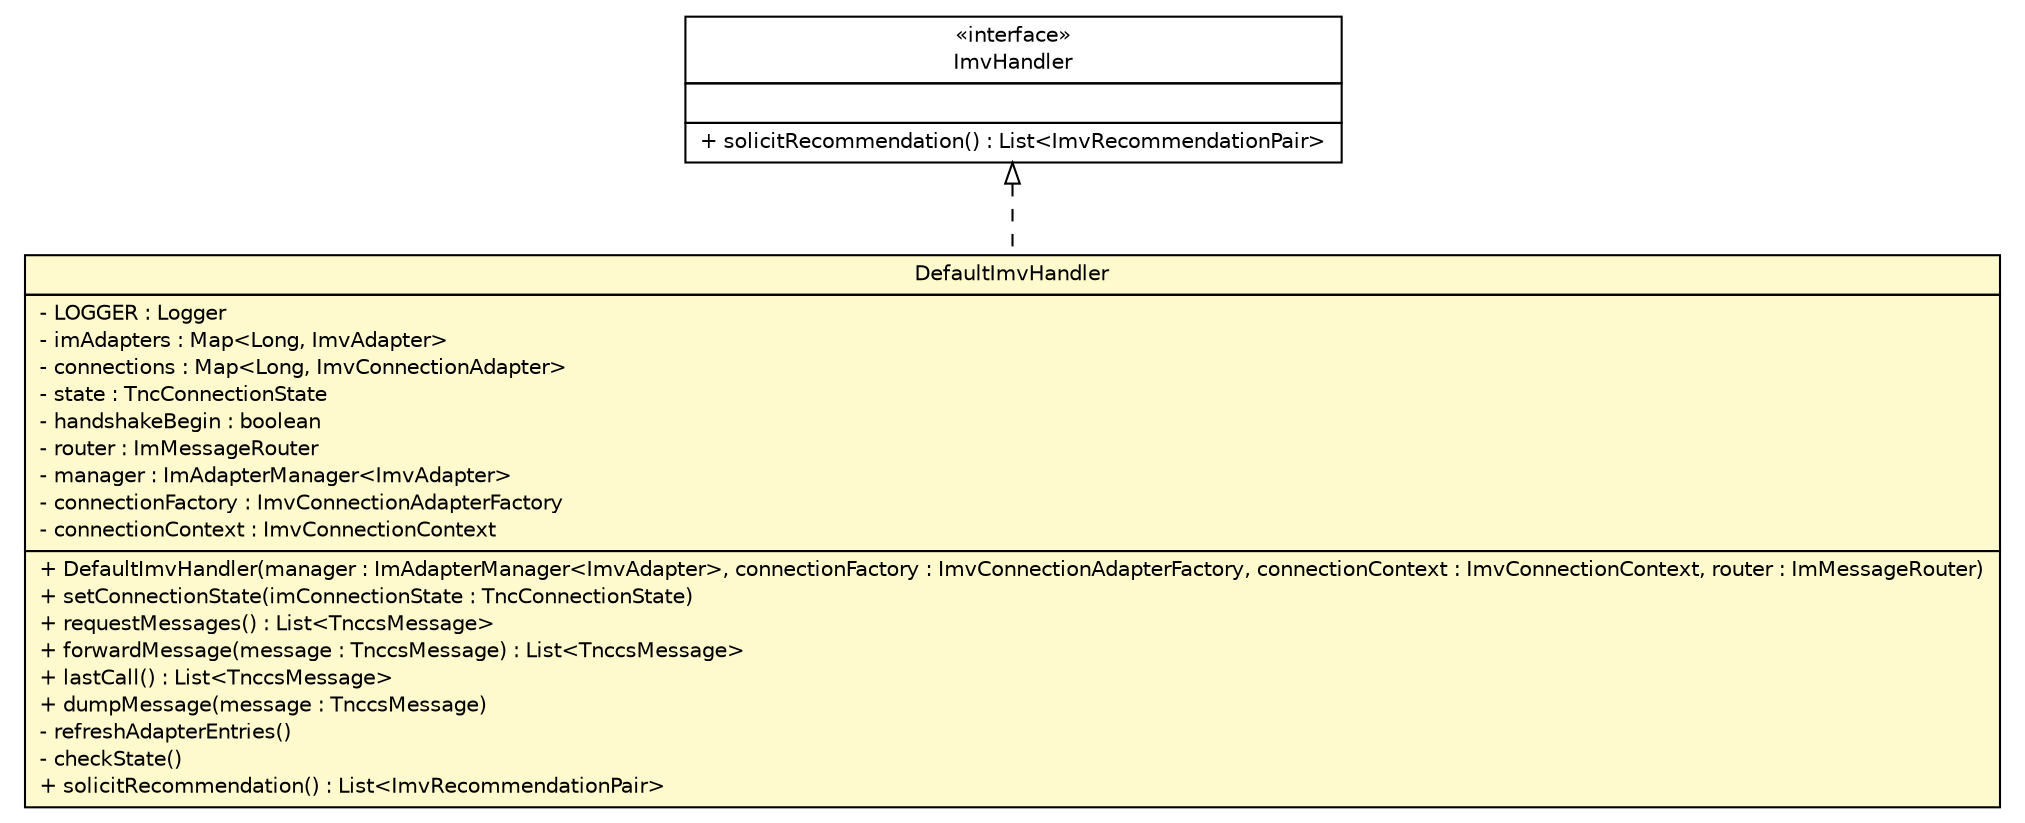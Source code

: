 #!/usr/local/bin/dot
#
# Class diagram 
# Generated by UMLGraph version R5_6 (http://www.umlgraph.org/)
#

digraph G {
	edge [fontname="Helvetica",fontsize=10,labelfontname="Helvetica",labelfontsize=10];
	node [fontname="Helvetica",fontsize=10,shape=plaintext];
	nodesep=0.25;
	ranksep=0.5;
	// de.hsbremen.tc.tnc.tnccs.message.handler.ImvHandler
	c13475 [label=<<table title="de.hsbremen.tc.tnc.tnccs.message.handler.ImvHandler" border="0" cellborder="1" cellspacing="0" cellpadding="2" port="p" href="../ImvHandler.html">
		<tr><td><table border="0" cellspacing="0" cellpadding="1">
<tr><td align="center" balign="center"> &#171;interface&#187; </td></tr>
<tr><td align="center" balign="center"> ImvHandler </td></tr>
		</table></td></tr>
		<tr><td><table border="0" cellspacing="0" cellpadding="1">
<tr><td align="left" balign="left">  </td></tr>
		</table></td></tr>
		<tr><td><table border="0" cellspacing="0" cellpadding="1">
<tr><td align="left" balign="left"> + solicitRecommendation() : List&lt;ImvRecommendationPair&gt; </td></tr>
		</table></td></tr>
		</table>>, URL="../ImvHandler.html", fontname="Helvetica", fontcolor="black", fontsize=10.0];
	// de.hsbremen.tc.tnc.tnccs.message.handler.simple.DefaultImvHandler
	c13498 [label=<<table title="de.hsbremen.tc.tnc.tnccs.message.handler.simple.DefaultImvHandler" border="0" cellborder="1" cellspacing="0" cellpadding="2" port="p" bgcolor="lemonChiffon" href="./DefaultImvHandler.html">
		<tr><td><table border="0" cellspacing="0" cellpadding="1">
<tr><td align="center" balign="center"> DefaultImvHandler </td></tr>
		</table></td></tr>
		<tr><td><table border="0" cellspacing="0" cellpadding="1">
<tr><td align="left" balign="left"> - LOGGER : Logger </td></tr>
<tr><td align="left" balign="left"> - imAdapters : Map&lt;Long, ImvAdapter&gt; </td></tr>
<tr><td align="left" balign="left"> - connections : Map&lt;Long, ImvConnectionAdapter&gt; </td></tr>
<tr><td align="left" balign="left"> - state : TncConnectionState </td></tr>
<tr><td align="left" balign="left"> - handshakeBegin : boolean </td></tr>
<tr><td align="left" balign="left"> - router : ImMessageRouter </td></tr>
<tr><td align="left" balign="left"> - manager : ImAdapterManager&lt;ImvAdapter&gt; </td></tr>
<tr><td align="left" balign="left"> - connectionFactory : ImvConnectionAdapterFactory </td></tr>
<tr><td align="left" balign="left"> - connectionContext : ImvConnectionContext </td></tr>
		</table></td></tr>
		<tr><td><table border="0" cellspacing="0" cellpadding="1">
<tr><td align="left" balign="left"> + DefaultImvHandler(manager : ImAdapterManager&lt;ImvAdapter&gt;, connectionFactory : ImvConnectionAdapterFactory, connectionContext : ImvConnectionContext, router : ImMessageRouter) </td></tr>
<tr><td align="left" balign="left"> + setConnectionState(imConnectionState : TncConnectionState) </td></tr>
<tr><td align="left" balign="left"> + requestMessages() : List&lt;TnccsMessage&gt; </td></tr>
<tr><td align="left" balign="left"> + forwardMessage(message : TnccsMessage) : List&lt;TnccsMessage&gt; </td></tr>
<tr><td align="left" balign="left"> + lastCall() : List&lt;TnccsMessage&gt; </td></tr>
<tr><td align="left" balign="left"> + dumpMessage(message : TnccsMessage) </td></tr>
<tr><td align="left" balign="left"> - refreshAdapterEntries() </td></tr>
<tr><td align="left" balign="left"> - checkState() </td></tr>
<tr><td align="left" balign="left"> + solicitRecommendation() : List&lt;ImvRecommendationPair&gt; </td></tr>
		</table></td></tr>
		</table>>, URL="./DefaultImvHandler.html", fontname="Helvetica", fontcolor="black", fontsize=10.0];
	//de.hsbremen.tc.tnc.tnccs.message.handler.simple.DefaultImvHandler implements de.hsbremen.tc.tnc.tnccs.message.handler.ImvHandler
	c13475:p -> c13498:p [dir=back,arrowtail=empty,style=dashed];
}

